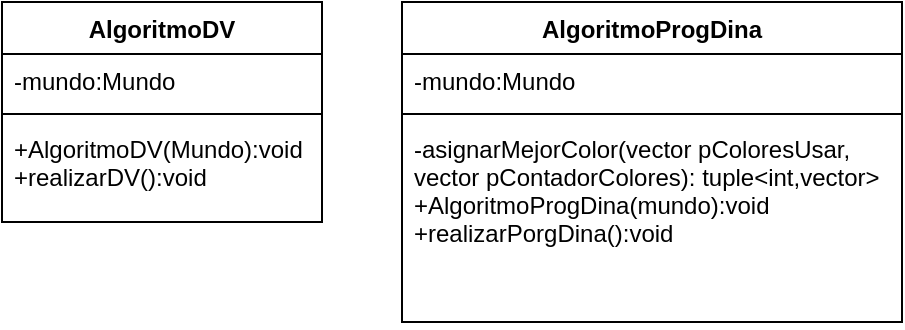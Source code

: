 <mxfile version="13.10.0" type="device"><diagram id="C5RBs43oDa-KdzZeNtuy" name="Page-1"><mxGraphModel dx="269" dy="537" grid="1" gridSize="10" guides="1" tooltips="1" connect="1" arrows="1" fold="1" page="1" pageScale="1" pageWidth="827" pageHeight="1169" math="0" shadow="0"><root><mxCell id="WIyWlLk6GJQsqaUBKTNV-0"/><mxCell id="WIyWlLk6GJQsqaUBKTNV-1" parent="WIyWlLk6GJQsqaUBKTNV-0"/><mxCell id="mv32S0U0boMPs81sIhlr-5" value="AlgoritmoProgDina" style="swimlane;fontStyle=1;align=center;verticalAlign=top;childLayout=stackLayout;horizontal=1;startSize=26;horizontalStack=0;resizeParent=1;resizeParentMax=0;resizeLast=0;collapsible=1;marginBottom=0;" vertex="1" parent="WIyWlLk6GJQsqaUBKTNV-1"><mxGeometry x="540" y="110" width="250" height="160" as="geometry"/></mxCell><mxCell id="mv32S0U0boMPs81sIhlr-6" value="-mundo:Mundo" style="text;strokeColor=none;fillColor=none;align=left;verticalAlign=top;spacingLeft=4;spacingRight=4;overflow=hidden;rotatable=0;points=[[0,0.5],[1,0.5]];portConstraint=eastwest;" vertex="1" parent="mv32S0U0boMPs81sIhlr-5"><mxGeometry y="26" width="250" height="26" as="geometry"/></mxCell><mxCell id="mv32S0U0boMPs81sIhlr-7" value="" style="line;strokeWidth=1;fillColor=none;align=left;verticalAlign=middle;spacingTop=-1;spacingLeft=3;spacingRight=3;rotatable=0;labelPosition=right;points=[];portConstraint=eastwest;" vertex="1" parent="mv32S0U0boMPs81sIhlr-5"><mxGeometry y="52" width="250" height="8" as="geometry"/></mxCell><mxCell id="mv32S0U0boMPs81sIhlr-8" value="-asignarMejorColor(vector pColoresUsar,&#10;vector pContadorColores): tuple&lt;int,vector&gt;&#10;+AlgoritmoProgDina(mundo):void&#10;+realizarPorgDina():void" style="text;strokeColor=none;fillColor=none;align=left;verticalAlign=top;spacingLeft=4;spacingRight=4;overflow=hidden;rotatable=0;points=[[0,0.5],[1,0.5]];portConstraint=eastwest;" vertex="1" parent="mv32S0U0boMPs81sIhlr-5"><mxGeometry y="60" width="250" height="100" as="geometry"/></mxCell><mxCell id="mv32S0U0boMPs81sIhlr-9" value="AlgoritmoDV" style="swimlane;fontStyle=1;align=center;verticalAlign=top;childLayout=stackLayout;horizontal=1;startSize=26;horizontalStack=0;resizeParent=1;resizeParentMax=0;resizeLast=0;collapsible=1;marginBottom=0;" vertex="1" parent="WIyWlLk6GJQsqaUBKTNV-1"><mxGeometry x="340" y="110" width="160" height="110" as="geometry"/></mxCell><mxCell id="mv32S0U0boMPs81sIhlr-10" value="-mundo:Mundo" style="text;strokeColor=none;fillColor=none;align=left;verticalAlign=top;spacingLeft=4;spacingRight=4;overflow=hidden;rotatable=0;points=[[0,0.5],[1,0.5]];portConstraint=eastwest;" vertex="1" parent="mv32S0U0boMPs81sIhlr-9"><mxGeometry y="26" width="160" height="26" as="geometry"/></mxCell><mxCell id="mv32S0U0boMPs81sIhlr-11" value="" style="line;strokeWidth=1;fillColor=none;align=left;verticalAlign=middle;spacingTop=-1;spacingLeft=3;spacingRight=3;rotatable=0;labelPosition=right;points=[];portConstraint=eastwest;" vertex="1" parent="mv32S0U0boMPs81sIhlr-9"><mxGeometry y="52" width="160" height="8" as="geometry"/></mxCell><mxCell id="mv32S0U0boMPs81sIhlr-12" value="+AlgoritmoDV(Mundo):void&#10;+realizarDV():void" style="text;strokeColor=none;fillColor=none;align=left;verticalAlign=top;spacingLeft=4;spacingRight=4;overflow=hidden;rotatable=0;points=[[0,0.5],[1,0.5]];portConstraint=eastwest;" vertex="1" parent="mv32S0U0boMPs81sIhlr-9"><mxGeometry y="60" width="160" height="50" as="geometry"/></mxCell></root></mxGraphModel></diagram></mxfile>